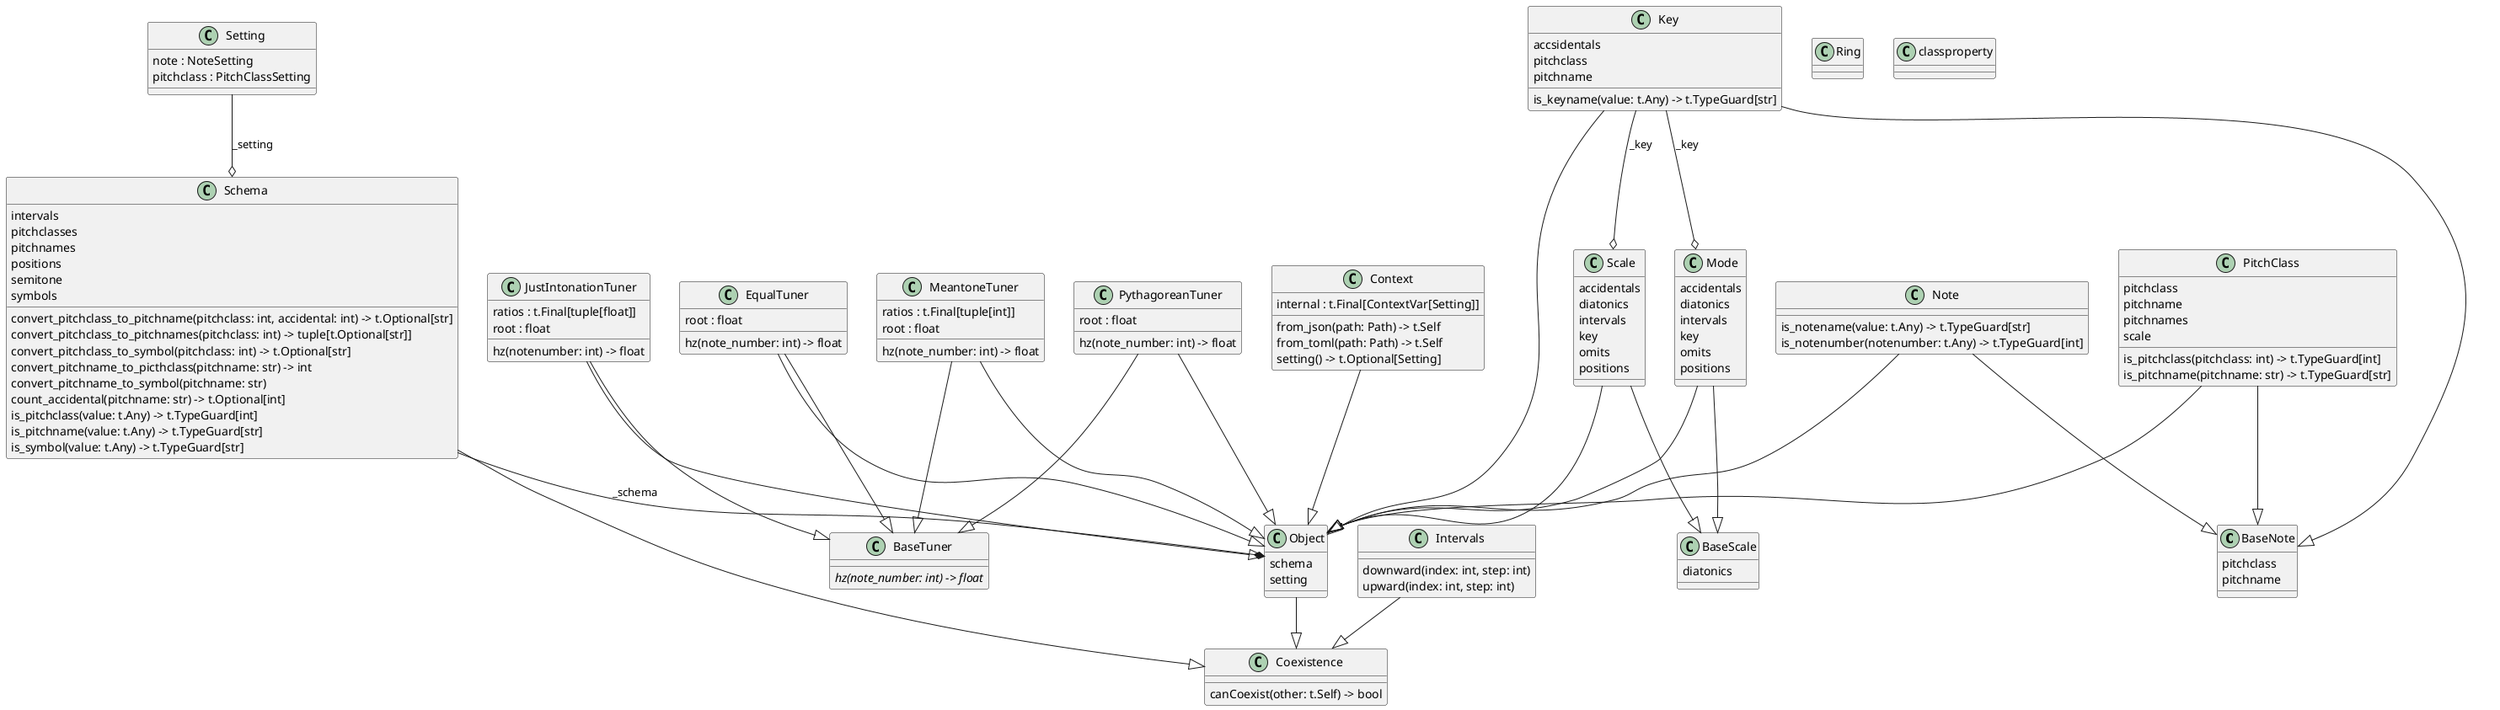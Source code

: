 @startuml classes
set namespaceSeparator none
class "BaseNote" as aulos.note._base.BaseNote {
  pitchclass
  pitchname
}
class "BaseScale" as aulos.scale._base.BaseScale {
  diatonics
}
class "BaseTuner" as aulos.tuner._base.BaseTuner {
  {abstract}hz(note_number: int) -> float
}
class "Coexistence" as aulos._core.coexistence.Coexistence {
  canCoexist(other: t.Self) -> bool
}
class "Context" as aulos.utils.context.Context {
  internal : t.Final[ContextVar[Setting]]
  from_json(path: Path) -> t.Self
  from_toml(path: Path) -> t.Self
  setting() -> t.Optional[Setting]
}
class "EqualTuner" as aulos.tuner.tuner.EqualTuner {
  root : float
  hz(note_number: int) -> float
}
class "Intervals" as aulos._core.shared.intervals.Intervals {
  downward(index: int, step: int)
  upward(index: int, step: int)
}
class "JustIntonationTuner" as aulos.tuner.tuner.JustIntonationTuner {
  ratios : t.Final[tuple[float]]
  root : float
  hz(notenumber: int) -> float
}
class "Key" as aulos.note.key.Key {
  accsidentals
  pitchclass
  pitchname
  is_keyname(value: t.Any) -> t.TypeGuard[str]
}
class "MeantoneTuner" as aulos.tuner.tuner.MeantoneTuner {
  ratios : t.Final[tuple[int]]
  root : float
  hz(note_number: int) -> float
}
class "Mode" as aulos.scale.mode.Mode {
  accidentals
  diatonics
  intervals
  key
  omits
  positions
}
class "Note" as aulos.note.note.Note {
  is_notename(value: t.Any) -> t.TypeGuard[str]
  is_notenumber(notenumber: t.Any) -> t.TypeGuard[int]
}
class "Object" as aulos._core.object.Object {
  schema
  setting
}
class "PitchClass" as aulos.note.pitchclass.PitchClass {
  pitchclass
  pitchname
  pitchnames
  scale
  is_pitchclass(pitchclass: int) -> t.TypeGuard[int]
  is_pitchname(pitchname: str) -> t.TypeGuard[str]
}
class "PythagoreanTuner" as aulos.tuner.tuner.PythagoreanTuner {
  root : float
  hz(note_number: int) -> float
}
class "Ring" as aulos._core.interfaces.ring.Ring {
}
class "Scale" as aulos.scale.scale.Scale {
  accidentals
  diatonics
  intervals
  key
  omits
  positions
}
class "Schema" as aulos._core.schema.Schema {
  intervals
  pitchclasses
  pitchnames
  positions
  semitone
  symbols
  convert_pitchclass_to_pitchname(pitchclass: int, accidental: int) -> t.Optional[str]
  convert_pitchclass_to_pitchnames(pitchclass: int) -> tuple[t.Optional[str]]
  convert_pitchclass_to_symbol(pitchclass: int) -> t.Optional[str]
  convert_pitchname_to_picthclass(pitchname: str) -> int
  convert_pitchname_to_symbol(pitchname: str)
  count_accidental(pitchname: str) -> t.Optional[int]
  is_pitchclass(value: t.Any) -> t.TypeGuard[int]
  is_pitchname(value: t.Any) -> t.TypeGuard[str]
  is_symbol(value: t.Any) -> t.TypeGuard[str]
}
class "Setting" as aulos._core.setting.Setting {
  note : NoteSetting
  pitchclass : PitchClassSetting
}
class "classproperty" as aulos._core.utils.decorators.classproperty {
}
aulos._core.object.Object --|> aulos._core.coexistence.Coexistence
aulos._core.schema.Schema --|> aulos._core.coexistence.Coexistence
aulos._core.shared.intervals.Intervals --|> aulos._core.coexistence.Coexistence
aulos.note.key.Key --|> aulos._core.object.Object
aulos.note.key.Key --|> aulos.note._base.BaseNote
aulos.note.note.Note --|> aulos._core.object.Object
aulos.note.note.Note --|> aulos.note._base.BaseNote
aulos.note.pitchclass.PitchClass --|> aulos._core.object.Object
aulos.note.pitchclass.PitchClass --|> aulos.note._base.BaseNote
aulos.scale.mode.Mode --|> aulos._core.object.Object
aulos.scale.mode.Mode --|> aulos.scale._base.BaseScale
aulos.scale.scale.Scale --|> aulos._core.object.Object
aulos.scale.scale.Scale --|> aulos.scale._base.BaseScale
aulos.tuner.tuner.EqualTuner --|> aulos._core.object.Object
aulos.tuner.tuner.EqualTuner --|> aulos.tuner._base.BaseTuner
aulos.tuner.tuner.JustIntonationTuner --|> aulos._core.object.Object
aulos.tuner.tuner.JustIntonationTuner --|> aulos.tuner._base.BaseTuner
aulos.tuner.tuner.MeantoneTuner --|> aulos._core.object.Object
aulos.tuner.tuner.MeantoneTuner --|> aulos.tuner._base.BaseTuner
aulos.tuner.tuner.PythagoreanTuner --|> aulos._core.object.Object
aulos.tuner.tuner.PythagoreanTuner --|> aulos.tuner._base.BaseTuner
aulos.utils.context.Context --|> aulos._core.object.Object
aulos._core.schema.Schema --* aulos._core.object.Object : _schema
aulos._core.setting.Setting --o aulos._core.schema.Schema : _setting
aulos.note.key.Key --o aulos.scale.mode.Mode : _key
aulos.note.key.Key --o aulos.scale.scale.Scale : _key
@enduml
